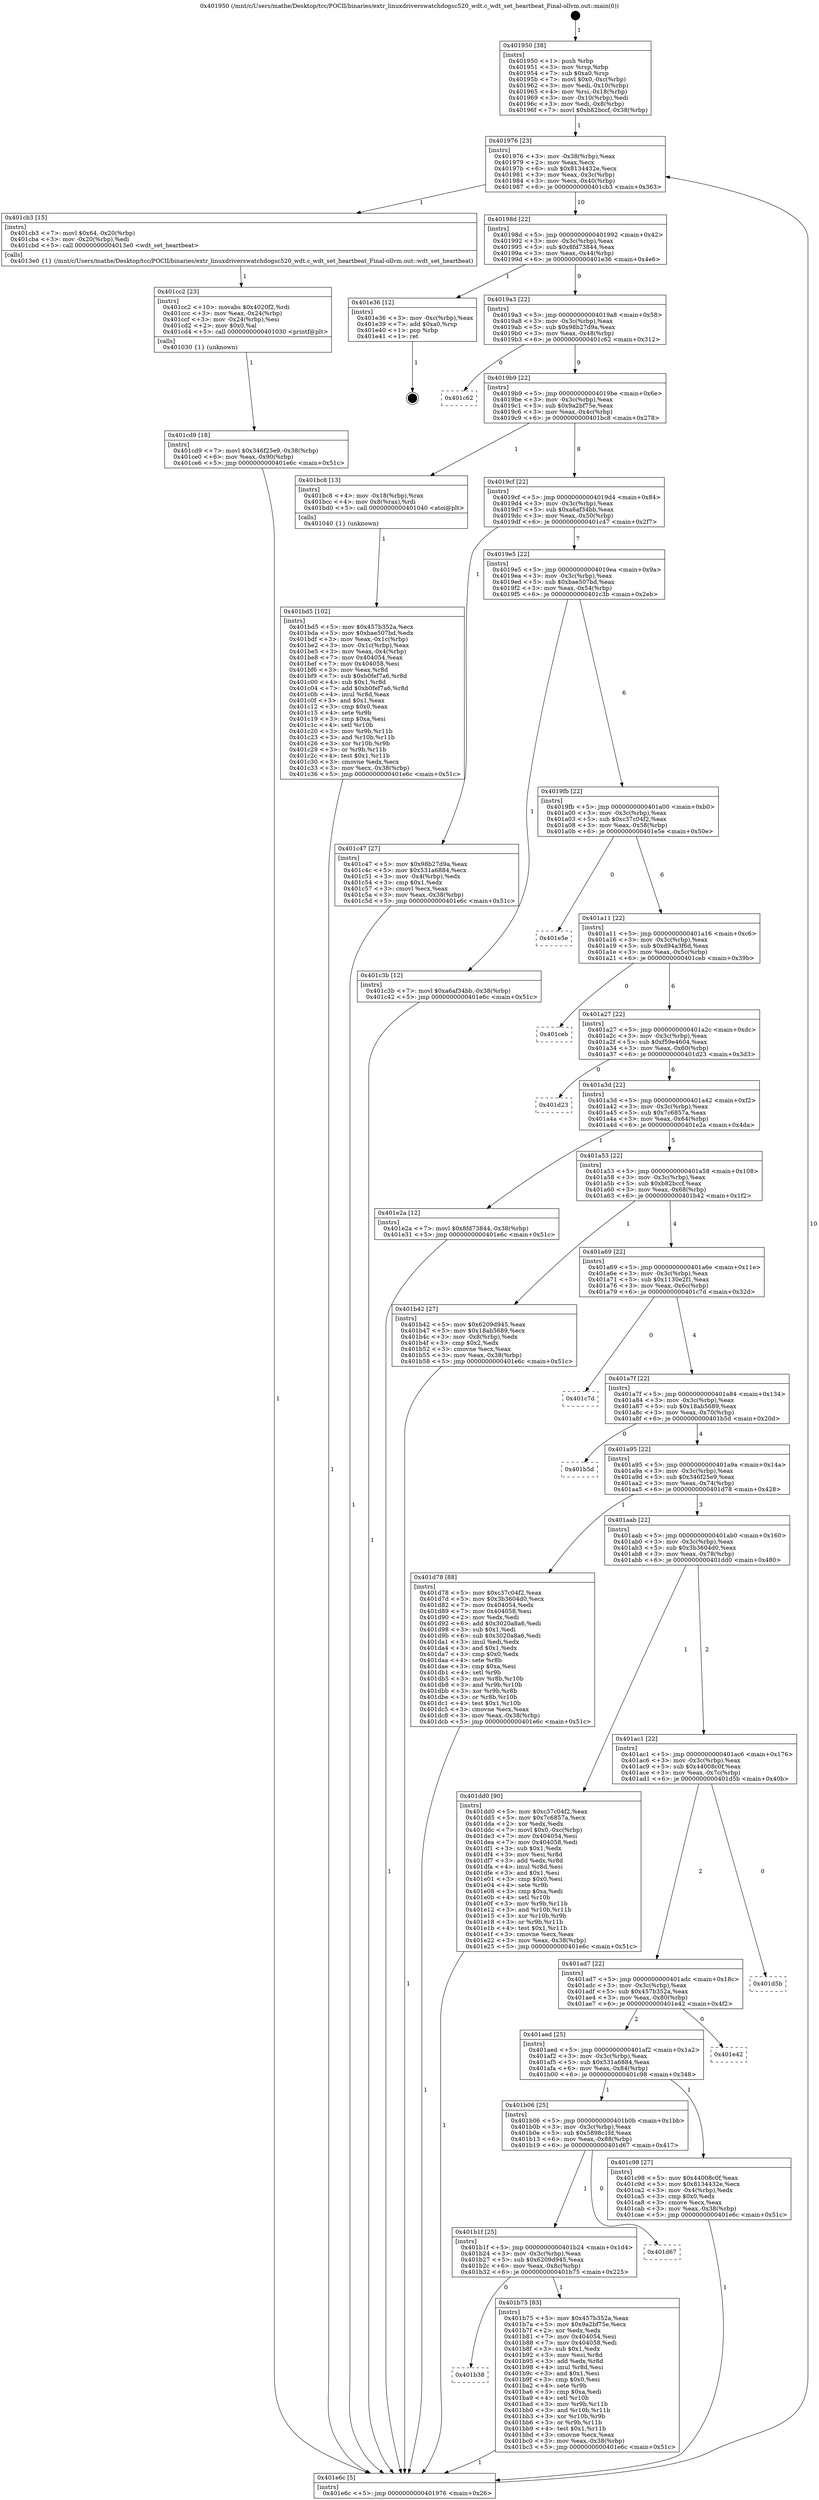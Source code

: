 digraph "0x401950" {
  label = "0x401950 (/mnt/c/Users/mathe/Desktop/tcc/POCII/binaries/extr_linuxdriverswatchdogsc520_wdt.c_wdt_set_heartbeat_Final-ollvm.out::main(0))"
  labelloc = "t"
  node[shape=record]

  Entry [label="",width=0.3,height=0.3,shape=circle,fillcolor=black,style=filled]
  "0x401976" [label="{
     0x401976 [23]\l
     | [instrs]\l
     &nbsp;&nbsp;0x401976 \<+3\>: mov -0x38(%rbp),%eax\l
     &nbsp;&nbsp;0x401979 \<+2\>: mov %eax,%ecx\l
     &nbsp;&nbsp;0x40197b \<+6\>: sub $0x8134432e,%ecx\l
     &nbsp;&nbsp;0x401981 \<+3\>: mov %eax,-0x3c(%rbp)\l
     &nbsp;&nbsp;0x401984 \<+3\>: mov %ecx,-0x40(%rbp)\l
     &nbsp;&nbsp;0x401987 \<+6\>: je 0000000000401cb3 \<main+0x363\>\l
  }"]
  "0x401cb3" [label="{
     0x401cb3 [15]\l
     | [instrs]\l
     &nbsp;&nbsp;0x401cb3 \<+7\>: movl $0x64,-0x20(%rbp)\l
     &nbsp;&nbsp;0x401cba \<+3\>: mov -0x20(%rbp),%edi\l
     &nbsp;&nbsp;0x401cbd \<+5\>: call 00000000004013e0 \<wdt_set_heartbeat\>\l
     | [calls]\l
     &nbsp;&nbsp;0x4013e0 \{1\} (/mnt/c/Users/mathe/Desktop/tcc/POCII/binaries/extr_linuxdriverswatchdogsc520_wdt.c_wdt_set_heartbeat_Final-ollvm.out::wdt_set_heartbeat)\l
  }"]
  "0x40198d" [label="{
     0x40198d [22]\l
     | [instrs]\l
     &nbsp;&nbsp;0x40198d \<+5\>: jmp 0000000000401992 \<main+0x42\>\l
     &nbsp;&nbsp;0x401992 \<+3\>: mov -0x3c(%rbp),%eax\l
     &nbsp;&nbsp;0x401995 \<+5\>: sub $0x8fd73844,%eax\l
     &nbsp;&nbsp;0x40199a \<+3\>: mov %eax,-0x44(%rbp)\l
     &nbsp;&nbsp;0x40199d \<+6\>: je 0000000000401e36 \<main+0x4e6\>\l
  }"]
  Exit [label="",width=0.3,height=0.3,shape=circle,fillcolor=black,style=filled,peripheries=2]
  "0x401e36" [label="{
     0x401e36 [12]\l
     | [instrs]\l
     &nbsp;&nbsp;0x401e36 \<+3\>: mov -0xc(%rbp),%eax\l
     &nbsp;&nbsp;0x401e39 \<+7\>: add $0xa0,%rsp\l
     &nbsp;&nbsp;0x401e40 \<+1\>: pop %rbp\l
     &nbsp;&nbsp;0x401e41 \<+1\>: ret\l
  }"]
  "0x4019a3" [label="{
     0x4019a3 [22]\l
     | [instrs]\l
     &nbsp;&nbsp;0x4019a3 \<+5\>: jmp 00000000004019a8 \<main+0x58\>\l
     &nbsp;&nbsp;0x4019a8 \<+3\>: mov -0x3c(%rbp),%eax\l
     &nbsp;&nbsp;0x4019ab \<+5\>: sub $0x98b27d9a,%eax\l
     &nbsp;&nbsp;0x4019b0 \<+3\>: mov %eax,-0x48(%rbp)\l
     &nbsp;&nbsp;0x4019b3 \<+6\>: je 0000000000401c62 \<main+0x312\>\l
  }"]
  "0x401cd9" [label="{
     0x401cd9 [18]\l
     | [instrs]\l
     &nbsp;&nbsp;0x401cd9 \<+7\>: movl $0x346f25e9,-0x38(%rbp)\l
     &nbsp;&nbsp;0x401ce0 \<+6\>: mov %eax,-0x90(%rbp)\l
     &nbsp;&nbsp;0x401ce6 \<+5\>: jmp 0000000000401e6c \<main+0x51c\>\l
  }"]
  "0x401c62" [label="{
     0x401c62\l
  }", style=dashed]
  "0x4019b9" [label="{
     0x4019b9 [22]\l
     | [instrs]\l
     &nbsp;&nbsp;0x4019b9 \<+5\>: jmp 00000000004019be \<main+0x6e\>\l
     &nbsp;&nbsp;0x4019be \<+3\>: mov -0x3c(%rbp),%eax\l
     &nbsp;&nbsp;0x4019c1 \<+5\>: sub $0x9a2bf75e,%eax\l
     &nbsp;&nbsp;0x4019c6 \<+3\>: mov %eax,-0x4c(%rbp)\l
     &nbsp;&nbsp;0x4019c9 \<+6\>: je 0000000000401bc8 \<main+0x278\>\l
  }"]
  "0x401cc2" [label="{
     0x401cc2 [23]\l
     | [instrs]\l
     &nbsp;&nbsp;0x401cc2 \<+10\>: movabs $0x4020f2,%rdi\l
     &nbsp;&nbsp;0x401ccc \<+3\>: mov %eax,-0x24(%rbp)\l
     &nbsp;&nbsp;0x401ccf \<+3\>: mov -0x24(%rbp),%esi\l
     &nbsp;&nbsp;0x401cd2 \<+2\>: mov $0x0,%al\l
     &nbsp;&nbsp;0x401cd4 \<+5\>: call 0000000000401030 \<printf@plt\>\l
     | [calls]\l
     &nbsp;&nbsp;0x401030 \{1\} (unknown)\l
  }"]
  "0x401bc8" [label="{
     0x401bc8 [13]\l
     | [instrs]\l
     &nbsp;&nbsp;0x401bc8 \<+4\>: mov -0x18(%rbp),%rax\l
     &nbsp;&nbsp;0x401bcc \<+4\>: mov 0x8(%rax),%rdi\l
     &nbsp;&nbsp;0x401bd0 \<+5\>: call 0000000000401040 \<atoi@plt\>\l
     | [calls]\l
     &nbsp;&nbsp;0x401040 \{1\} (unknown)\l
  }"]
  "0x4019cf" [label="{
     0x4019cf [22]\l
     | [instrs]\l
     &nbsp;&nbsp;0x4019cf \<+5\>: jmp 00000000004019d4 \<main+0x84\>\l
     &nbsp;&nbsp;0x4019d4 \<+3\>: mov -0x3c(%rbp),%eax\l
     &nbsp;&nbsp;0x4019d7 \<+5\>: sub $0xa6af34bb,%eax\l
     &nbsp;&nbsp;0x4019dc \<+3\>: mov %eax,-0x50(%rbp)\l
     &nbsp;&nbsp;0x4019df \<+6\>: je 0000000000401c47 \<main+0x2f7\>\l
  }"]
  "0x401bd5" [label="{
     0x401bd5 [102]\l
     | [instrs]\l
     &nbsp;&nbsp;0x401bd5 \<+5\>: mov $0x457b352a,%ecx\l
     &nbsp;&nbsp;0x401bda \<+5\>: mov $0xbae507bd,%edx\l
     &nbsp;&nbsp;0x401bdf \<+3\>: mov %eax,-0x1c(%rbp)\l
     &nbsp;&nbsp;0x401be2 \<+3\>: mov -0x1c(%rbp),%eax\l
     &nbsp;&nbsp;0x401be5 \<+3\>: mov %eax,-0x4(%rbp)\l
     &nbsp;&nbsp;0x401be8 \<+7\>: mov 0x404054,%eax\l
     &nbsp;&nbsp;0x401bef \<+7\>: mov 0x404058,%esi\l
     &nbsp;&nbsp;0x401bf6 \<+3\>: mov %eax,%r8d\l
     &nbsp;&nbsp;0x401bf9 \<+7\>: sub $0xb0fef7a6,%r8d\l
     &nbsp;&nbsp;0x401c00 \<+4\>: sub $0x1,%r8d\l
     &nbsp;&nbsp;0x401c04 \<+7\>: add $0xb0fef7a6,%r8d\l
     &nbsp;&nbsp;0x401c0b \<+4\>: imul %r8d,%eax\l
     &nbsp;&nbsp;0x401c0f \<+3\>: and $0x1,%eax\l
     &nbsp;&nbsp;0x401c12 \<+3\>: cmp $0x0,%eax\l
     &nbsp;&nbsp;0x401c15 \<+4\>: sete %r9b\l
     &nbsp;&nbsp;0x401c19 \<+3\>: cmp $0xa,%esi\l
     &nbsp;&nbsp;0x401c1c \<+4\>: setl %r10b\l
     &nbsp;&nbsp;0x401c20 \<+3\>: mov %r9b,%r11b\l
     &nbsp;&nbsp;0x401c23 \<+3\>: and %r10b,%r11b\l
     &nbsp;&nbsp;0x401c26 \<+3\>: xor %r10b,%r9b\l
     &nbsp;&nbsp;0x401c29 \<+3\>: or %r9b,%r11b\l
     &nbsp;&nbsp;0x401c2c \<+4\>: test $0x1,%r11b\l
     &nbsp;&nbsp;0x401c30 \<+3\>: cmovne %edx,%ecx\l
     &nbsp;&nbsp;0x401c33 \<+3\>: mov %ecx,-0x38(%rbp)\l
     &nbsp;&nbsp;0x401c36 \<+5\>: jmp 0000000000401e6c \<main+0x51c\>\l
  }"]
  "0x401c47" [label="{
     0x401c47 [27]\l
     | [instrs]\l
     &nbsp;&nbsp;0x401c47 \<+5\>: mov $0x98b27d9a,%eax\l
     &nbsp;&nbsp;0x401c4c \<+5\>: mov $0x531a6884,%ecx\l
     &nbsp;&nbsp;0x401c51 \<+3\>: mov -0x4(%rbp),%edx\l
     &nbsp;&nbsp;0x401c54 \<+3\>: cmp $0x1,%edx\l
     &nbsp;&nbsp;0x401c57 \<+3\>: cmovl %ecx,%eax\l
     &nbsp;&nbsp;0x401c5a \<+3\>: mov %eax,-0x38(%rbp)\l
     &nbsp;&nbsp;0x401c5d \<+5\>: jmp 0000000000401e6c \<main+0x51c\>\l
  }"]
  "0x4019e5" [label="{
     0x4019e5 [22]\l
     | [instrs]\l
     &nbsp;&nbsp;0x4019e5 \<+5\>: jmp 00000000004019ea \<main+0x9a\>\l
     &nbsp;&nbsp;0x4019ea \<+3\>: mov -0x3c(%rbp),%eax\l
     &nbsp;&nbsp;0x4019ed \<+5\>: sub $0xbae507bd,%eax\l
     &nbsp;&nbsp;0x4019f2 \<+3\>: mov %eax,-0x54(%rbp)\l
     &nbsp;&nbsp;0x4019f5 \<+6\>: je 0000000000401c3b \<main+0x2eb\>\l
  }"]
  "0x401b38" [label="{
     0x401b38\l
  }", style=dashed]
  "0x401c3b" [label="{
     0x401c3b [12]\l
     | [instrs]\l
     &nbsp;&nbsp;0x401c3b \<+7\>: movl $0xa6af34bb,-0x38(%rbp)\l
     &nbsp;&nbsp;0x401c42 \<+5\>: jmp 0000000000401e6c \<main+0x51c\>\l
  }"]
  "0x4019fb" [label="{
     0x4019fb [22]\l
     | [instrs]\l
     &nbsp;&nbsp;0x4019fb \<+5\>: jmp 0000000000401a00 \<main+0xb0\>\l
     &nbsp;&nbsp;0x401a00 \<+3\>: mov -0x3c(%rbp),%eax\l
     &nbsp;&nbsp;0x401a03 \<+5\>: sub $0xc37c04f2,%eax\l
     &nbsp;&nbsp;0x401a08 \<+3\>: mov %eax,-0x58(%rbp)\l
     &nbsp;&nbsp;0x401a0b \<+6\>: je 0000000000401e5e \<main+0x50e\>\l
  }"]
  "0x401b75" [label="{
     0x401b75 [83]\l
     | [instrs]\l
     &nbsp;&nbsp;0x401b75 \<+5\>: mov $0x457b352a,%eax\l
     &nbsp;&nbsp;0x401b7a \<+5\>: mov $0x9a2bf75e,%ecx\l
     &nbsp;&nbsp;0x401b7f \<+2\>: xor %edx,%edx\l
     &nbsp;&nbsp;0x401b81 \<+7\>: mov 0x404054,%esi\l
     &nbsp;&nbsp;0x401b88 \<+7\>: mov 0x404058,%edi\l
     &nbsp;&nbsp;0x401b8f \<+3\>: sub $0x1,%edx\l
     &nbsp;&nbsp;0x401b92 \<+3\>: mov %esi,%r8d\l
     &nbsp;&nbsp;0x401b95 \<+3\>: add %edx,%r8d\l
     &nbsp;&nbsp;0x401b98 \<+4\>: imul %r8d,%esi\l
     &nbsp;&nbsp;0x401b9c \<+3\>: and $0x1,%esi\l
     &nbsp;&nbsp;0x401b9f \<+3\>: cmp $0x0,%esi\l
     &nbsp;&nbsp;0x401ba2 \<+4\>: sete %r9b\l
     &nbsp;&nbsp;0x401ba6 \<+3\>: cmp $0xa,%edi\l
     &nbsp;&nbsp;0x401ba9 \<+4\>: setl %r10b\l
     &nbsp;&nbsp;0x401bad \<+3\>: mov %r9b,%r11b\l
     &nbsp;&nbsp;0x401bb0 \<+3\>: and %r10b,%r11b\l
     &nbsp;&nbsp;0x401bb3 \<+3\>: xor %r10b,%r9b\l
     &nbsp;&nbsp;0x401bb6 \<+3\>: or %r9b,%r11b\l
     &nbsp;&nbsp;0x401bb9 \<+4\>: test $0x1,%r11b\l
     &nbsp;&nbsp;0x401bbd \<+3\>: cmovne %ecx,%eax\l
     &nbsp;&nbsp;0x401bc0 \<+3\>: mov %eax,-0x38(%rbp)\l
     &nbsp;&nbsp;0x401bc3 \<+5\>: jmp 0000000000401e6c \<main+0x51c\>\l
  }"]
  "0x401e5e" [label="{
     0x401e5e\l
  }", style=dashed]
  "0x401a11" [label="{
     0x401a11 [22]\l
     | [instrs]\l
     &nbsp;&nbsp;0x401a11 \<+5\>: jmp 0000000000401a16 \<main+0xc6\>\l
     &nbsp;&nbsp;0x401a16 \<+3\>: mov -0x3c(%rbp),%eax\l
     &nbsp;&nbsp;0x401a19 \<+5\>: sub $0xd94a3f6d,%eax\l
     &nbsp;&nbsp;0x401a1e \<+3\>: mov %eax,-0x5c(%rbp)\l
     &nbsp;&nbsp;0x401a21 \<+6\>: je 0000000000401ceb \<main+0x39b\>\l
  }"]
  "0x401b1f" [label="{
     0x401b1f [25]\l
     | [instrs]\l
     &nbsp;&nbsp;0x401b1f \<+5\>: jmp 0000000000401b24 \<main+0x1d4\>\l
     &nbsp;&nbsp;0x401b24 \<+3\>: mov -0x3c(%rbp),%eax\l
     &nbsp;&nbsp;0x401b27 \<+5\>: sub $0x6209d945,%eax\l
     &nbsp;&nbsp;0x401b2c \<+6\>: mov %eax,-0x8c(%rbp)\l
     &nbsp;&nbsp;0x401b32 \<+6\>: je 0000000000401b75 \<main+0x225\>\l
  }"]
  "0x401ceb" [label="{
     0x401ceb\l
  }", style=dashed]
  "0x401a27" [label="{
     0x401a27 [22]\l
     | [instrs]\l
     &nbsp;&nbsp;0x401a27 \<+5\>: jmp 0000000000401a2c \<main+0xdc\>\l
     &nbsp;&nbsp;0x401a2c \<+3\>: mov -0x3c(%rbp),%eax\l
     &nbsp;&nbsp;0x401a2f \<+5\>: sub $0xf59e4604,%eax\l
     &nbsp;&nbsp;0x401a34 \<+3\>: mov %eax,-0x60(%rbp)\l
     &nbsp;&nbsp;0x401a37 \<+6\>: je 0000000000401d23 \<main+0x3d3\>\l
  }"]
  "0x401d67" [label="{
     0x401d67\l
  }", style=dashed]
  "0x401d23" [label="{
     0x401d23\l
  }", style=dashed]
  "0x401a3d" [label="{
     0x401a3d [22]\l
     | [instrs]\l
     &nbsp;&nbsp;0x401a3d \<+5\>: jmp 0000000000401a42 \<main+0xf2\>\l
     &nbsp;&nbsp;0x401a42 \<+3\>: mov -0x3c(%rbp),%eax\l
     &nbsp;&nbsp;0x401a45 \<+5\>: sub $0x7c6857a,%eax\l
     &nbsp;&nbsp;0x401a4a \<+3\>: mov %eax,-0x64(%rbp)\l
     &nbsp;&nbsp;0x401a4d \<+6\>: je 0000000000401e2a \<main+0x4da\>\l
  }"]
  "0x401b06" [label="{
     0x401b06 [25]\l
     | [instrs]\l
     &nbsp;&nbsp;0x401b06 \<+5\>: jmp 0000000000401b0b \<main+0x1bb\>\l
     &nbsp;&nbsp;0x401b0b \<+3\>: mov -0x3c(%rbp),%eax\l
     &nbsp;&nbsp;0x401b0e \<+5\>: sub $0x5898c1fd,%eax\l
     &nbsp;&nbsp;0x401b13 \<+6\>: mov %eax,-0x88(%rbp)\l
     &nbsp;&nbsp;0x401b19 \<+6\>: je 0000000000401d67 \<main+0x417\>\l
  }"]
  "0x401e2a" [label="{
     0x401e2a [12]\l
     | [instrs]\l
     &nbsp;&nbsp;0x401e2a \<+7\>: movl $0x8fd73844,-0x38(%rbp)\l
     &nbsp;&nbsp;0x401e31 \<+5\>: jmp 0000000000401e6c \<main+0x51c\>\l
  }"]
  "0x401a53" [label="{
     0x401a53 [22]\l
     | [instrs]\l
     &nbsp;&nbsp;0x401a53 \<+5\>: jmp 0000000000401a58 \<main+0x108\>\l
     &nbsp;&nbsp;0x401a58 \<+3\>: mov -0x3c(%rbp),%eax\l
     &nbsp;&nbsp;0x401a5b \<+5\>: sub $0xb82bccf,%eax\l
     &nbsp;&nbsp;0x401a60 \<+3\>: mov %eax,-0x68(%rbp)\l
     &nbsp;&nbsp;0x401a63 \<+6\>: je 0000000000401b42 \<main+0x1f2\>\l
  }"]
  "0x401c98" [label="{
     0x401c98 [27]\l
     | [instrs]\l
     &nbsp;&nbsp;0x401c98 \<+5\>: mov $0x44008c0f,%eax\l
     &nbsp;&nbsp;0x401c9d \<+5\>: mov $0x8134432e,%ecx\l
     &nbsp;&nbsp;0x401ca2 \<+3\>: mov -0x4(%rbp),%edx\l
     &nbsp;&nbsp;0x401ca5 \<+3\>: cmp $0x0,%edx\l
     &nbsp;&nbsp;0x401ca8 \<+3\>: cmove %ecx,%eax\l
     &nbsp;&nbsp;0x401cab \<+3\>: mov %eax,-0x38(%rbp)\l
     &nbsp;&nbsp;0x401cae \<+5\>: jmp 0000000000401e6c \<main+0x51c\>\l
  }"]
  "0x401b42" [label="{
     0x401b42 [27]\l
     | [instrs]\l
     &nbsp;&nbsp;0x401b42 \<+5\>: mov $0x6209d945,%eax\l
     &nbsp;&nbsp;0x401b47 \<+5\>: mov $0x18ab5689,%ecx\l
     &nbsp;&nbsp;0x401b4c \<+3\>: mov -0x8(%rbp),%edx\l
     &nbsp;&nbsp;0x401b4f \<+3\>: cmp $0x2,%edx\l
     &nbsp;&nbsp;0x401b52 \<+3\>: cmovne %ecx,%eax\l
     &nbsp;&nbsp;0x401b55 \<+3\>: mov %eax,-0x38(%rbp)\l
     &nbsp;&nbsp;0x401b58 \<+5\>: jmp 0000000000401e6c \<main+0x51c\>\l
  }"]
  "0x401a69" [label="{
     0x401a69 [22]\l
     | [instrs]\l
     &nbsp;&nbsp;0x401a69 \<+5\>: jmp 0000000000401a6e \<main+0x11e\>\l
     &nbsp;&nbsp;0x401a6e \<+3\>: mov -0x3c(%rbp),%eax\l
     &nbsp;&nbsp;0x401a71 \<+5\>: sub $0x1130e2f1,%eax\l
     &nbsp;&nbsp;0x401a76 \<+3\>: mov %eax,-0x6c(%rbp)\l
     &nbsp;&nbsp;0x401a79 \<+6\>: je 0000000000401c7d \<main+0x32d\>\l
  }"]
  "0x401e6c" [label="{
     0x401e6c [5]\l
     | [instrs]\l
     &nbsp;&nbsp;0x401e6c \<+5\>: jmp 0000000000401976 \<main+0x26\>\l
  }"]
  "0x401950" [label="{
     0x401950 [38]\l
     | [instrs]\l
     &nbsp;&nbsp;0x401950 \<+1\>: push %rbp\l
     &nbsp;&nbsp;0x401951 \<+3\>: mov %rsp,%rbp\l
     &nbsp;&nbsp;0x401954 \<+7\>: sub $0xa0,%rsp\l
     &nbsp;&nbsp;0x40195b \<+7\>: movl $0x0,-0xc(%rbp)\l
     &nbsp;&nbsp;0x401962 \<+3\>: mov %edi,-0x10(%rbp)\l
     &nbsp;&nbsp;0x401965 \<+4\>: mov %rsi,-0x18(%rbp)\l
     &nbsp;&nbsp;0x401969 \<+3\>: mov -0x10(%rbp),%edi\l
     &nbsp;&nbsp;0x40196c \<+3\>: mov %edi,-0x8(%rbp)\l
     &nbsp;&nbsp;0x40196f \<+7\>: movl $0xb82bccf,-0x38(%rbp)\l
  }"]
  "0x401aed" [label="{
     0x401aed [25]\l
     | [instrs]\l
     &nbsp;&nbsp;0x401aed \<+5\>: jmp 0000000000401af2 \<main+0x1a2\>\l
     &nbsp;&nbsp;0x401af2 \<+3\>: mov -0x3c(%rbp),%eax\l
     &nbsp;&nbsp;0x401af5 \<+5\>: sub $0x531a6884,%eax\l
     &nbsp;&nbsp;0x401afa \<+6\>: mov %eax,-0x84(%rbp)\l
     &nbsp;&nbsp;0x401b00 \<+6\>: je 0000000000401c98 \<main+0x348\>\l
  }"]
  "0x401c7d" [label="{
     0x401c7d\l
  }", style=dashed]
  "0x401a7f" [label="{
     0x401a7f [22]\l
     | [instrs]\l
     &nbsp;&nbsp;0x401a7f \<+5\>: jmp 0000000000401a84 \<main+0x134\>\l
     &nbsp;&nbsp;0x401a84 \<+3\>: mov -0x3c(%rbp),%eax\l
     &nbsp;&nbsp;0x401a87 \<+5\>: sub $0x18ab5689,%eax\l
     &nbsp;&nbsp;0x401a8c \<+3\>: mov %eax,-0x70(%rbp)\l
     &nbsp;&nbsp;0x401a8f \<+6\>: je 0000000000401b5d \<main+0x20d\>\l
  }"]
  "0x401e42" [label="{
     0x401e42\l
  }", style=dashed]
  "0x401b5d" [label="{
     0x401b5d\l
  }", style=dashed]
  "0x401a95" [label="{
     0x401a95 [22]\l
     | [instrs]\l
     &nbsp;&nbsp;0x401a95 \<+5\>: jmp 0000000000401a9a \<main+0x14a\>\l
     &nbsp;&nbsp;0x401a9a \<+3\>: mov -0x3c(%rbp),%eax\l
     &nbsp;&nbsp;0x401a9d \<+5\>: sub $0x346f25e9,%eax\l
     &nbsp;&nbsp;0x401aa2 \<+3\>: mov %eax,-0x74(%rbp)\l
     &nbsp;&nbsp;0x401aa5 \<+6\>: je 0000000000401d78 \<main+0x428\>\l
  }"]
  "0x401ad7" [label="{
     0x401ad7 [22]\l
     | [instrs]\l
     &nbsp;&nbsp;0x401ad7 \<+5\>: jmp 0000000000401adc \<main+0x18c\>\l
     &nbsp;&nbsp;0x401adc \<+3\>: mov -0x3c(%rbp),%eax\l
     &nbsp;&nbsp;0x401adf \<+5\>: sub $0x457b352a,%eax\l
     &nbsp;&nbsp;0x401ae4 \<+3\>: mov %eax,-0x80(%rbp)\l
     &nbsp;&nbsp;0x401ae7 \<+6\>: je 0000000000401e42 \<main+0x4f2\>\l
  }"]
  "0x401d78" [label="{
     0x401d78 [88]\l
     | [instrs]\l
     &nbsp;&nbsp;0x401d78 \<+5\>: mov $0xc37c04f2,%eax\l
     &nbsp;&nbsp;0x401d7d \<+5\>: mov $0x3b3604d0,%ecx\l
     &nbsp;&nbsp;0x401d82 \<+7\>: mov 0x404054,%edx\l
     &nbsp;&nbsp;0x401d89 \<+7\>: mov 0x404058,%esi\l
     &nbsp;&nbsp;0x401d90 \<+2\>: mov %edx,%edi\l
     &nbsp;&nbsp;0x401d92 \<+6\>: add $0x3020a8a6,%edi\l
     &nbsp;&nbsp;0x401d98 \<+3\>: sub $0x1,%edi\l
     &nbsp;&nbsp;0x401d9b \<+6\>: sub $0x3020a8a6,%edi\l
     &nbsp;&nbsp;0x401da1 \<+3\>: imul %edi,%edx\l
     &nbsp;&nbsp;0x401da4 \<+3\>: and $0x1,%edx\l
     &nbsp;&nbsp;0x401da7 \<+3\>: cmp $0x0,%edx\l
     &nbsp;&nbsp;0x401daa \<+4\>: sete %r8b\l
     &nbsp;&nbsp;0x401dae \<+3\>: cmp $0xa,%esi\l
     &nbsp;&nbsp;0x401db1 \<+4\>: setl %r9b\l
     &nbsp;&nbsp;0x401db5 \<+3\>: mov %r8b,%r10b\l
     &nbsp;&nbsp;0x401db8 \<+3\>: and %r9b,%r10b\l
     &nbsp;&nbsp;0x401dbb \<+3\>: xor %r9b,%r8b\l
     &nbsp;&nbsp;0x401dbe \<+3\>: or %r8b,%r10b\l
     &nbsp;&nbsp;0x401dc1 \<+4\>: test $0x1,%r10b\l
     &nbsp;&nbsp;0x401dc5 \<+3\>: cmovne %ecx,%eax\l
     &nbsp;&nbsp;0x401dc8 \<+3\>: mov %eax,-0x38(%rbp)\l
     &nbsp;&nbsp;0x401dcb \<+5\>: jmp 0000000000401e6c \<main+0x51c\>\l
  }"]
  "0x401aab" [label="{
     0x401aab [22]\l
     | [instrs]\l
     &nbsp;&nbsp;0x401aab \<+5\>: jmp 0000000000401ab0 \<main+0x160\>\l
     &nbsp;&nbsp;0x401ab0 \<+3\>: mov -0x3c(%rbp),%eax\l
     &nbsp;&nbsp;0x401ab3 \<+5\>: sub $0x3b3604d0,%eax\l
     &nbsp;&nbsp;0x401ab8 \<+3\>: mov %eax,-0x78(%rbp)\l
     &nbsp;&nbsp;0x401abb \<+6\>: je 0000000000401dd0 \<main+0x480\>\l
  }"]
  "0x401d5b" [label="{
     0x401d5b\l
  }", style=dashed]
  "0x401dd0" [label="{
     0x401dd0 [90]\l
     | [instrs]\l
     &nbsp;&nbsp;0x401dd0 \<+5\>: mov $0xc37c04f2,%eax\l
     &nbsp;&nbsp;0x401dd5 \<+5\>: mov $0x7c6857a,%ecx\l
     &nbsp;&nbsp;0x401dda \<+2\>: xor %edx,%edx\l
     &nbsp;&nbsp;0x401ddc \<+7\>: movl $0x0,-0xc(%rbp)\l
     &nbsp;&nbsp;0x401de3 \<+7\>: mov 0x404054,%esi\l
     &nbsp;&nbsp;0x401dea \<+7\>: mov 0x404058,%edi\l
     &nbsp;&nbsp;0x401df1 \<+3\>: sub $0x1,%edx\l
     &nbsp;&nbsp;0x401df4 \<+3\>: mov %esi,%r8d\l
     &nbsp;&nbsp;0x401df7 \<+3\>: add %edx,%r8d\l
     &nbsp;&nbsp;0x401dfa \<+4\>: imul %r8d,%esi\l
     &nbsp;&nbsp;0x401dfe \<+3\>: and $0x1,%esi\l
     &nbsp;&nbsp;0x401e01 \<+3\>: cmp $0x0,%esi\l
     &nbsp;&nbsp;0x401e04 \<+4\>: sete %r9b\l
     &nbsp;&nbsp;0x401e08 \<+3\>: cmp $0xa,%edi\l
     &nbsp;&nbsp;0x401e0b \<+4\>: setl %r10b\l
     &nbsp;&nbsp;0x401e0f \<+3\>: mov %r9b,%r11b\l
     &nbsp;&nbsp;0x401e12 \<+3\>: and %r10b,%r11b\l
     &nbsp;&nbsp;0x401e15 \<+3\>: xor %r10b,%r9b\l
     &nbsp;&nbsp;0x401e18 \<+3\>: or %r9b,%r11b\l
     &nbsp;&nbsp;0x401e1b \<+4\>: test $0x1,%r11b\l
     &nbsp;&nbsp;0x401e1f \<+3\>: cmovne %ecx,%eax\l
     &nbsp;&nbsp;0x401e22 \<+3\>: mov %eax,-0x38(%rbp)\l
     &nbsp;&nbsp;0x401e25 \<+5\>: jmp 0000000000401e6c \<main+0x51c\>\l
  }"]
  "0x401ac1" [label="{
     0x401ac1 [22]\l
     | [instrs]\l
     &nbsp;&nbsp;0x401ac1 \<+5\>: jmp 0000000000401ac6 \<main+0x176\>\l
     &nbsp;&nbsp;0x401ac6 \<+3\>: mov -0x3c(%rbp),%eax\l
     &nbsp;&nbsp;0x401ac9 \<+5\>: sub $0x44008c0f,%eax\l
     &nbsp;&nbsp;0x401ace \<+3\>: mov %eax,-0x7c(%rbp)\l
     &nbsp;&nbsp;0x401ad1 \<+6\>: je 0000000000401d5b \<main+0x40b\>\l
  }"]
  Entry -> "0x401950" [label=" 1"]
  "0x401976" -> "0x401cb3" [label=" 1"]
  "0x401976" -> "0x40198d" [label=" 10"]
  "0x401e36" -> Exit [label=" 1"]
  "0x40198d" -> "0x401e36" [label=" 1"]
  "0x40198d" -> "0x4019a3" [label=" 9"]
  "0x401e2a" -> "0x401e6c" [label=" 1"]
  "0x4019a3" -> "0x401c62" [label=" 0"]
  "0x4019a3" -> "0x4019b9" [label=" 9"]
  "0x401dd0" -> "0x401e6c" [label=" 1"]
  "0x4019b9" -> "0x401bc8" [label=" 1"]
  "0x4019b9" -> "0x4019cf" [label=" 8"]
  "0x401d78" -> "0x401e6c" [label=" 1"]
  "0x4019cf" -> "0x401c47" [label=" 1"]
  "0x4019cf" -> "0x4019e5" [label=" 7"]
  "0x401cd9" -> "0x401e6c" [label=" 1"]
  "0x4019e5" -> "0x401c3b" [label=" 1"]
  "0x4019e5" -> "0x4019fb" [label=" 6"]
  "0x401cc2" -> "0x401cd9" [label=" 1"]
  "0x4019fb" -> "0x401e5e" [label=" 0"]
  "0x4019fb" -> "0x401a11" [label=" 6"]
  "0x401cb3" -> "0x401cc2" [label=" 1"]
  "0x401a11" -> "0x401ceb" [label=" 0"]
  "0x401a11" -> "0x401a27" [label=" 6"]
  "0x401c47" -> "0x401e6c" [label=" 1"]
  "0x401a27" -> "0x401d23" [label=" 0"]
  "0x401a27" -> "0x401a3d" [label=" 6"]
  "0x401c3b" -> "0x401e6c" [label=" 1"]
  "0x401a3d" -> "0x401e2a" [label=" 1"]
  "0x401a3d" -> "0x401a53" [label=" 5"]
  "0x401bc8" -> "0x401bd5" [label=" 1"]
  "0x401a53" -> "0x401b42" [label=" 1"]
  "0x401a53" -> "0x401a69" [label=" 4"]
  "0x401b42" -> "0x401e6c" [label=" 1"]
  "0x401950" -> "0x401976" [label=" 1"]
  "0x401e6c" -> "0x401976" [label=" 10"]
  "0x401b75" -> "0x401e6c" [label=" 1"]
  "0x401a69" -> "0x401c7d" [label=" 0"]
  "0x401a69" -> "0x401a7f" [label=" 4"]
  "0x401b1f" -> "0x401b75" [label=" 1"]
  "0x401a7f" -> "0x401b5d" [label=" 0"]
  "0x401a7f" -> "0x401a95" [label=" 4"]
  "0x401c98" -> "0x401e6c" [label=" 1"]
  "0x401a95" -> "0x401d78" [label=" 1"]
  "0x401a95" -> "0x401aab" [label=" 3"]
  "0x401b06" -> "0x401d67" [label=" 0"]
  "0x401aab" -> "0x401dd0" [label=" 1"]
  "0x401aab" -> "0x401ac1" [label=" 2"]
  "0x401bd5" -> "0x401e6c" [label=" 1"]
  "0x401ac1" -> "0x401d5b" [label=" 0"]
  "0x401ac1" -> "0x401ad7" [label=" 2"]
  "0x401b06" -> "0x401b1f" [label=" 1"]
  "0x401ad7" -> "0x401e42" [label=" 0"]
  "0x401ad7" -> "0x401aed" [label=" 2"]
  "0x401b1f" -> "0x401b38" [label=" 0"]
  "0x401aed" -> "0x401c98" [label=" 1"]
  "0x401aed" -> "0x401b06" [label=" 1"]
}
